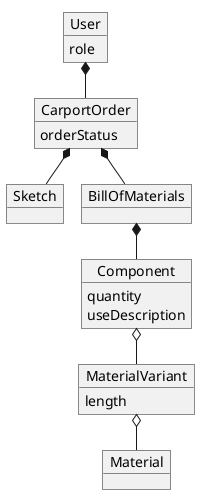 @startuml

!pragma layout smetana

object User{
role
}

object CarportOrder{
orderStatus
}

object Component {
quantity
useDescription
}

object MaterialVariant{
length
}

object Material {
}

object Sketch

object BillOfMaterials


User *-- CarportOrder

CarportOrder *-- Sketch
CarportOrder  *-- BillOfMaterials

BillOfMaterials  *-- Component

Component o-- MaterialVariant
MaterialVariant o-- Material

@enduml

implements ..|>
extends <|-- (is-a)
composition *-- (must-have)
Aggregation o-- (can-have)
Associering <--